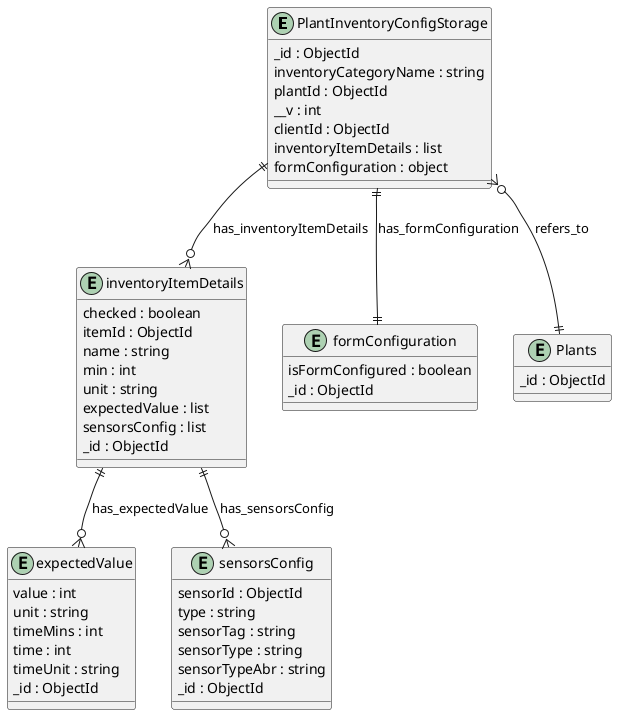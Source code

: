 @startuml PlantInventoryConfigStorage_Diagram

entity "PlantInventoryConfigStorage" as PlantInventoryConfigStorage {
  _id : ObjectId
  inventoryCategoryName : string
  plantId : ObjectId
  __v : int
  clientId : ObjectId
  inventoryItemDetails : list
  formConfiguration : object
}

entity "inventoryItemDetails" as inventoryItemDetails {
  checked : boolean
  itemId : ObjectId
  name : string
  min : int
  unit : string
  expectedValue : list
  sensorsConfig : list
  _id : ObjectId
}

entity "expectedValue" as expectedValue {
  value : int
  unit : string
  timeMins : int
  time : int
  timeUnit : string
  _id : ObjectId
}

entity "sensorsConfig" as sensorsConfig {
  sensorId : ObjectId
  type : string
  sensorTag : string
  sensorType : string
  sensorTypeAbr : string
  _id : ObjectId
}

entity "formConfiguration" as formConfiguration {
  isFormConfigured : boolean
  _id : ObjectId
}


' Shared Plant entity
entity "Plants" as Plants {
  _id : ObjectId
}

' Relationships
PlantInventoryConfigStorage }o--|| Plants : refers_to
PlantInventoryConfigStorage ||--o{ inventoryItemDetails : has_inventoryItemDetails
inventoryItemDetails ||--o{ expectedValue : has_expectedValue
inventoryItemDetails ||--o{ sensorsConfig : has_sensorsConfig
PlantInventoryConfigStorage ||--|| formConfiguration : has_formConfiguration
@enduml
